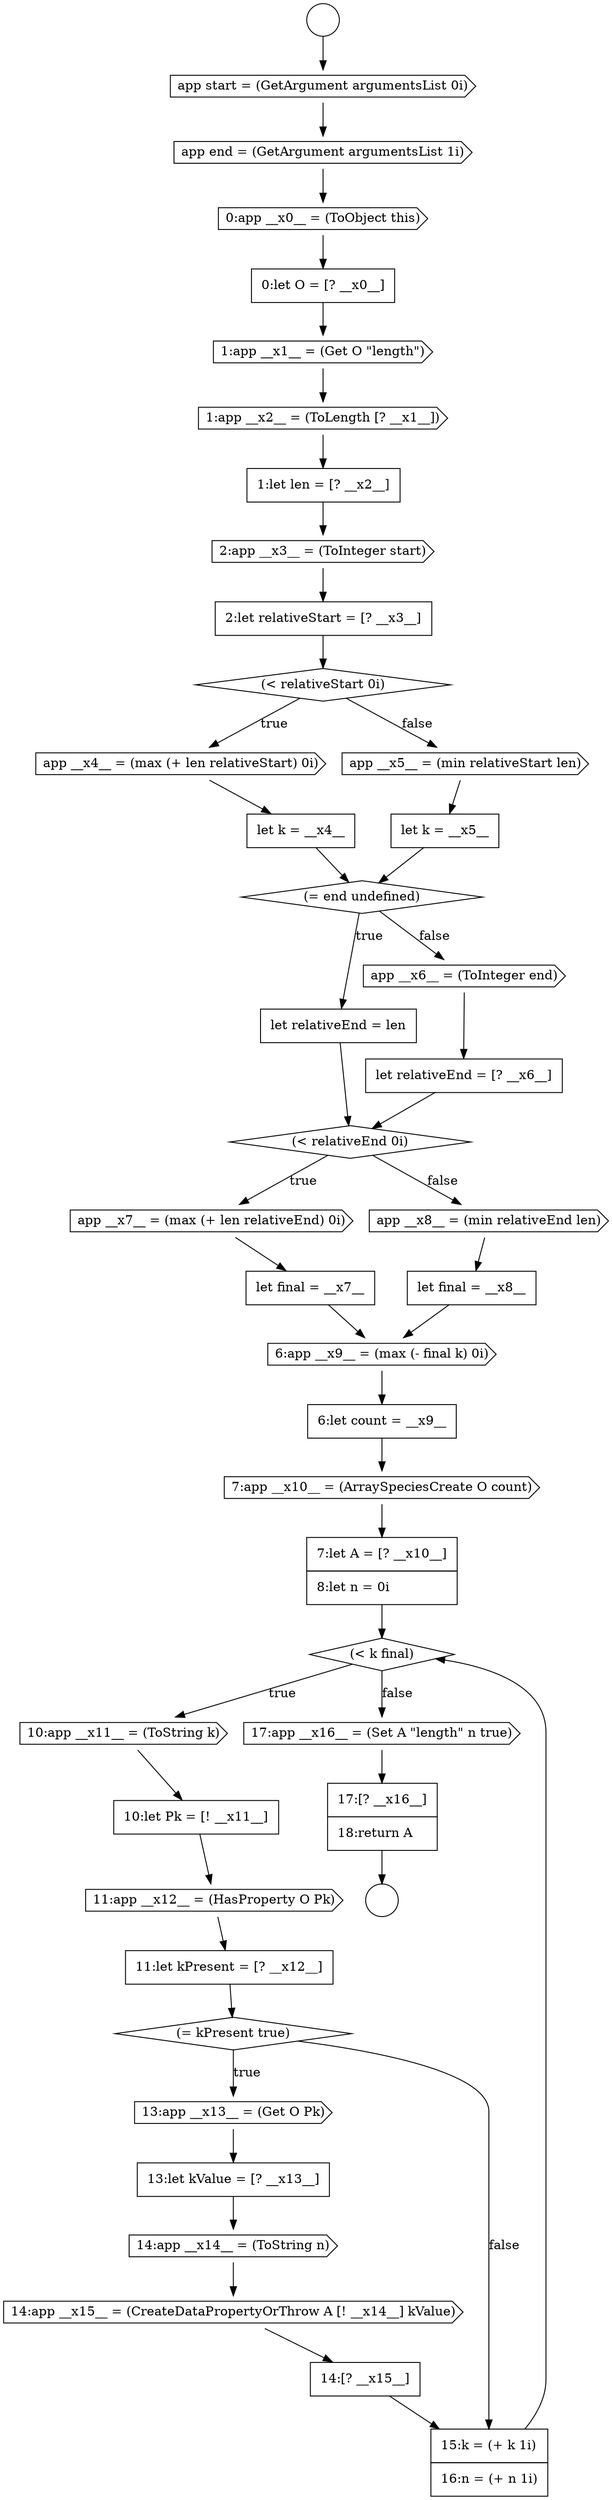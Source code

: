 digraph {
  node15138 [shape=cds, label=<<font color="black">app __x7__ = (max (+ len relativeEnd) 0i)</font>> color="black" fillcolor="white" style=filled]
  node15119 [shape=cds, label=<<font color="black">app start = (GetArgument argumentsList 0i)</font>> color="black" fillcolor="white" style=filled]
  node15150 [shape=none, margin=0, label=<<font color="black">
    <table border="0" cellborder="1" cellspacing="0" cellpadding="10">
      <tr><td align="left">11:let kPresent = [? __x12__]</td></tr>
    </table>
  </font>> color="black" fillcolor="white" style=filled]
  node15133 [shape=diamond, label=<<font color="black">(= end undefined)</font>> color="black" fillcolor="white" style=filled]
  node15118 [shape=circle label=" " color="black" fillcolor="white" style=filled]
  node15151 [shape=diamond, label=<<font color="black">(= kPresent true)</font>> color="black" fillcolor="white" style=filled]
  node15147 [shape=cds, label=<<font color="black">10:app __x11__ = (ToString k)</font>> color="black" fillcolor="white" style=filled]
  node15117 [shape=circle label=" " color="black" fillcolor="white" style=filled]
  node15155 [shape=cds, label=<<font color="black">14:app __x15__ = (CreateDataPropertyOrThrow A [! __x14__] kValue)</font>> color="black" fillcolor="white" style=filled]
  node15140 [shape=cds, label=<<font color="black">app __x8__ = (min relativeEnd len)</font>> color="black" fillcolor="white" style=filled]
  node15152 [shape=cds, label=<<font color="black">13:app __x13__ = (Get O Pk)</font>> color="black" fillcolor="white" style=filled]
  node15122 [shape=none, margin=0, label=<<font color="black">
    <table border="0" cellborder="1" cellspacing="0" cellpadding="10">
      <tr><td align="left">0:let O = [? __x0__]</td></tr>
    </table>
  </font>> color="black" fillcolor="white" style=filled]
  node15120 [shape=cds, label=<<font color="black">app end = (GetArgument argumentsList 1i)</font>> color="black" fillcolor="white" style=filled]
  node15145 [shape=none, margin=0, label=<<font color="black">
    <table border="0" cellborder="1" cellspacing="0" cellpadding="10">
      <tr><td align="left">7:let A = [? __x10__]</td></tr>
      <tr><td align="left">8:let n = 0i</td></tr>
    </table>
  </font>> color="black" fillcolor="white" style=filled]
  node15134 [shape=none, margin=0, label=<<font color="black">
    <table border="0" cellborder="1" cellspacing="0" cellpadding="10">
      <tr><td align="left">let relativeEnd = len</td></tr>
    </table>
  </font>> color="black" fillcolor="white" style=filled]
  node15143 [shape=none, margin=0, label=<<font color="black">
    <table border="0" cellborder="1" cellspacing="0" cellpadding="10">
      <tr><td align="left">6:let count = __x9__</td></tr>
    </table>
  </font>> color="black" fillcolor="white" style=filled]
  node15153 [shape=none, margin=0, label=<<font color="black">
    <table border="0" cellborder="1" cellspacing="0" cellpadding="10">
      <tr><td align="left">13:let kValue = [? __x13__]</td></tr>
    </table>
  </font>> color="black" fillcolor="white" style=filled]
  node15158 [shape=cds, label=<<font color="black">17:app __x16__ = (Set A &quot;length&quot; n true)</font>> color="black" fillcolor="white" style=filled]
  node15130 [shape=none, margin=0, label=<<font color="black">
    <table border="0" cellborder="1" cellspacing="0" cellpadding="10">
      <tr><td align="left">let k = __x4__</td></tr>
    </table>
  </font>> color="black" fillcolor="white" style=filled]
  node15135 [shape=cds, label=<<font color="black">app __x6__ = (ToInteger end)</font>> color="black" fillcolor="white" style=filled]
  node15125 [shape=none, margin=0, label=<<font color="black">
    <table border="0" cellborder="1" cellspacing="0" cellpadding="10">
      <tr><td align="left">1:let len = [? __x2__]</td></tr>
    </table>
  </font>> color="black" fillcolor="white" style=filled]
  node15146 [shape=diamond, label=<<font color="black">(&lt; k final)</font>> color="black" fillcolor="white" style=filled]
  node15129 [shape=cds, label=<<font color="black">app __x4__ = (max (+ len relativeStart) 0i)</font>> color="black" fillcolor="white" style=filled]
  node15137 [shape=diamond, label=<<font color="black">(&lt; relativeEnd 0i)</font>> color="black" fillcolor="white" style=filled]
  node15142 [shape=cds, label=<<font color="black">6:app __x9__ = (max (- final k) 0i)</font>> color="black" fillcolor="white" style=filled]
  node15156 [shape=none, margin=0, label=<<font color="black">
    <table border="0" cellborder="1" cellspacing="0" cellpadding="10">
      <tr><td align="left">14:[? __x15__]</td></tr>
    </table>
  </font>> color="black" fillcolor="white" style=filled]
  node15157 [shape=none, margin=0, label=<<font color="black">
    <table border="0" cellborder="1" cellspacing="0" cellpadding="10">
      <tr><td align="left">15:k = (+ k 1i)</td></tr>
      <tr><td align="left">16:n = (+ n 1i)</td></tr>
    </table>
  </font>> color="black" fillcolor="white" style=filled]
  node15141 [shape=none, margin=0, label=<<font color="black">
    <table border="0" cellborder="1" cellspacing="0" cellpadding="10">
      <tr><td align="left">let final = __x8__</td></tr>
    </table>
  </font>> color="black" fillcolor="white" style=filled]
  node15126 [shape=cds, label=<<font color="black">2:app __x3__ = (ToInteger start)</font>> color="black" fillcolor="white" style=filled]
  node15121 [shape=cds, label=<<font color="black">0:app __x0__ = (ToObject this)</font>> color="black" fillcolor="white" style=filled]
  node15136 [shape=none, margin=0, label=<<font color="black">
    <table border="0" cellborder="1" cellspacing="0" cellpadding="10">
      <tr><td align="left">let relativeEnd = [? __x6__]</td></tr>
    </table>
  </font>> color="black" fillcolor="white" style=filled]
  node15127 [shape=none, margin=0, label=<<font color="black">
    <table border="0" cellborder="1" cellspacing="0" cellpadding="10">
      <tr><td align="left">2:let relativeStart = [? __x3__]</td></tr>
    </table>
  </font>> color="black" fillcolor="white" style=filled]
  node15132 [shape=none, margin=0, label=<<font color="black">
    <table border="0" cellborder="1" cellspacing="0" cellpadding="10">
      <tr><td align="left">let k = __x5__</td></tr>
    </table>
  </font>> color="black" fillcolor="white" style=filled]
  node15148 [shape=none, margin=0, label=<<font color="black">
    <table border="0" cellborder="1" cellspacing="0" cellpadding="10">
      <tr><td align="left">10:let Pk = [! __x11__]</td></tr>
    </table>
  </font>> color="black" fillcolor="white" style=filled]
  node15149 [shape=cds, label=<<font color="black">11:app __x12__ = (HasProperty O Pk)</font>> color="black" fillcolor="white" style=filled]
  node15154 [shape=cds, label=<<font color="black">14:app __x14__ = (ToString n)</font>> color="black" fillcolor="white" style=filled]
  node15159 [shape=none, margin=0, label=<<font color="black">
    <table border="0" cellborder="1" cellspacing="0" cellpadding="10">
      <tr><td align="left">17:[? __x16__]</td></tr>
      <tr><td align="left">18:return A</td></tr>
    </table>
  </font>> color="black" fillcolor="white" style=filled]
  node15131 [shape=cds, label=<<font color="black">app __x5__ = (min relativeStart len)</font>> color="black" fillcolor="white" style=filled]
  node15144 [shape=cds, label=<<font color="black">7:app __x10__ = (ArraySpeciesCreate O count)</font>> color="black" fillcolor="white" style=filled]
  node15139 [shape=none, margin=0, label=<<font color="black">
    <table border="0" cellborder="1" cellspacing="0" cellpadding="10">
      <tr><td align="left">let final = __x7__</td></tr>
    </table>
  </font>> color="black" fillcolor="white" style=filled]
  node15124 [shape=cds, label=<<font color="black">1:app __x2__ = (ToLength [? __x1__])</font>> color="black" fillcolor="white" style=filled]
  node15123 [shape=cds, label=<<font color="black">1:app __x1__ = (Get O &quot;length&quot;)</font>> color="black" fillcolor="white" style=filled]
  node15128 [shape=diamond, label=<<font color="black">(&lt; relativeStart 0i)</font>> color="black" fillcolor="white" style=filled]
  node15132 -> node15133 [ color="black"]
  node15142 -> node15143 [ color="black"]
  node15125 -> node15126 [ color="black"]
  node15147 -> node15148 [ color="black"]
  node15131 -> node15132 [ color="black"]
  node15156 -> node15157 [ color="black"]
  node15123 -> node15124 [ color="black"]
  node15126 -> node15127 [ color="black"]
  node15122 -> node15123 [ color="black"]
  node15148 -> node15149 [ color="black"]
  node15119 -> node15120 [ color="black"]
  node15145 -> node15146 [ color="black"]
  node15140 -> node15141 [ color="black"]
  node15135 -> node15136 [ color="black"]
  node15143 -> node15144 [ color="black"]
  node15139 -> node15142 [ color="black"]
  node15137 -> node15138 [label=<<font color="black">true</font>> color="black"]
  node15137 -> node15140 [label=<<font color="black">false</font>> color="black"]
  node15121 -> node15122 [ color="black"]
  node15133 -> node15134 [label=<<font color="black">true</font>> color="black"]
  node15133 -> node15135 [label=<<font color="black">false</font>> color="black"]
  node15134 -> node15137 [ color="black"]
  node15141 -> node15142 [ color="black"]
  node15124 -> node15125 [ color="black"]
  node15153 -> node15154 [ color="black"]
  node15130 -> node15133 [ color="black"]
  node15159 -> node15118 [ color="black"]
  node15120 -> node15121 [ color="black"]
  node15146 -> node15147 [label=<<font color="black">true</font>> color="black"]
  node15146 -> node15158 [label=<<font color="black">false</font>> color="black"]
  node15157 -> node15146 [ color="black"]
  node15127 -> node15128 [ color="black"]
  node15155 -> node15156 [ color="black"]
  node15158 -> node15159 [ color="black"]
  node15154 -> node15155 [ color="black"]
  node15136 -> node15137 [ color="black"]
  node15144 -> node15145 [ color="black"]
  node15150 -> node15151 [ color="black"]
  node15138 -> node15139 [ color="black"]
  node15151 -> node15152 [label=<<font color="black">true</font>> color="black"]
  node15151 -> node15157 [label=<<font color="black">false</font>> color="black"]
  node15117 -> node15119 [ color="black"]
  node15129 -> node15130 [ color="black"]
  node15128 -> node15129 [label=<<font color="black">true</font>> color="black"]
  node15128 -> node15131 [label=<<font color="black">false</font>> color="black"]
  node15149 -> node15150 [ color="black"]
  node15152 -> node15153 [ color="black"]
}
